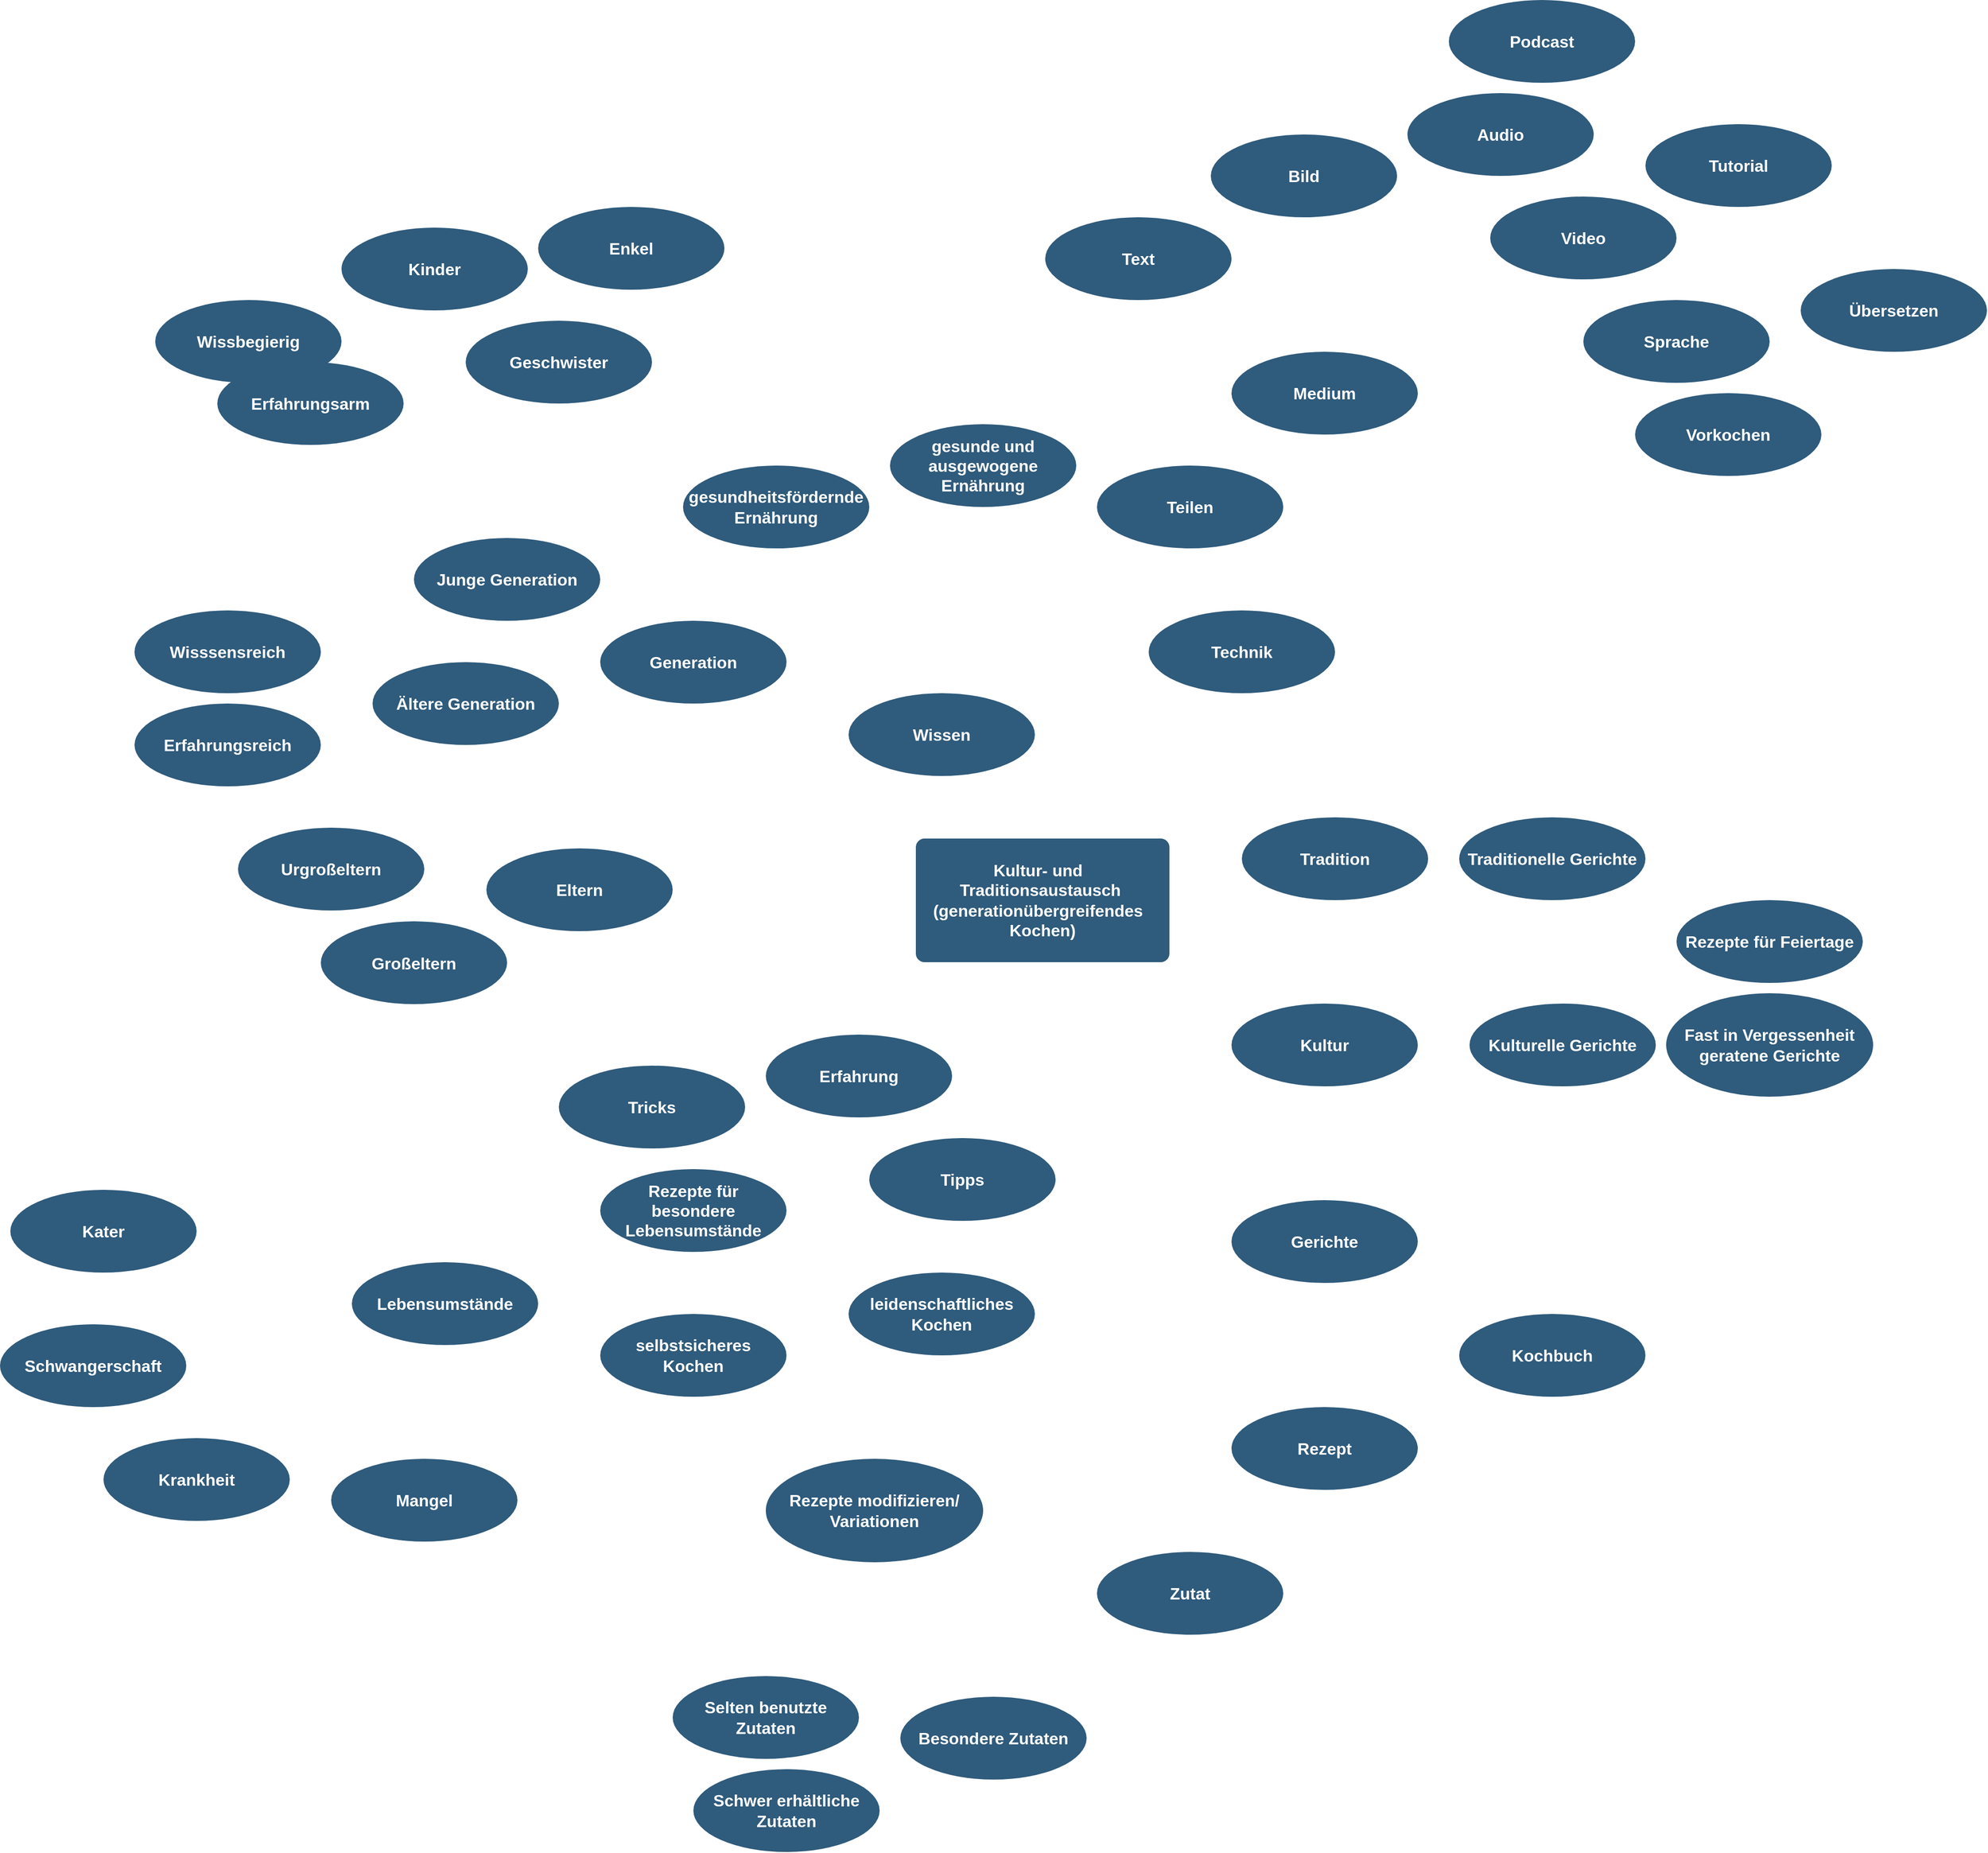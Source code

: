 <mxfile version="13.9.2" type="github">
  <diagram id="6a731a19-8d31-9384-78a2-239565b7b9f0" name="Page-1">
    <mxGraphModel dx="2629" dy="2949" grid="1" gridSize="10" guides="1" tooltips="1" connect="1" arrows="1" fold="1" page="0" pageScale="1" pageWidth="1169" pageHeight="827" background="#ffffff" math="0" shadow="0">
      <root>
        <mxCell id="0" />
        <mxCell id="1" parent="0" />
        <mxCell id="1749" value="&lt;div&gt;Kultur- und&amp;nbsp;&amp;nbsp;&lt;/div&gt;&lt;div&gt;Traditionsaustausch&amp;nbsp;&lt;/div&gt;&lt;div&gt;(generationübergreifendes&amp;nbsp;&amp;nbsp;&lt;/div&gt;&lt;div&gt;Kochen)&lt;/div&gt;" style="rounded=1;whiteSpace=wrap;html=1;shadow=0;labelBackgroundColor=none;strokeColor=none;strokeWidth=3;fillColor=#2F5B7C;fontFamily=Helvetica;fontSize=16;fontColor=#FFFFFF;align=center;fontStyle=1;spacing=5;arcSize=7;perimeterSpacing=2;" parent="1" vertex="1">
          <mxGeometry x="495" y="380.5" width="245" height="119.5" as="geometry" />
        </mxCell>
        <mxCell id="eZMzoH8xPnQWHPTHyq96-1782" value="selbstsicheres Kochen" style="ellipse;whiteSpace=wrap;html=1;rounded=1;shadow=0;fontSize=16;fontColor=#FFFFFF;fontStyle=1;strokeColor=none;strokeWidth=3;fillColor=#2F5B7C;spacing=5;arcSize=7;" vertex="1" parent="1">
          <mxGeometry x="190" y="840" width="180" height="80" as="geometry" />
        </mxCell>
        <mxCell id="eZMzoH8xPnQWHPTHyq96-1784" value="leidenschaftliches Kochen" style="ellipse;whiteSpace=wrap;html=1;rounded=1;shadow=0;fontSize=16;fontColor=#FFFFFF;fontStyle=1;strokeColor=none;strokeWidth=3;fillColor=#2F5B7C;spacing=5;arcSize=7;" vertex="1" parent="1">
          <mxGeometry x="430" y="800" width="180" height="80" as="geometry" />
        </mxCell>
        <mxCell id="eZMzoH8xPnQWHPTHyq96-1785" value="Wissen" style="ellipse;whiteSpace=wrap;html=1;rounded=1;shadow=0;fontSize=16;fontColor=#FFFFFF;fontStyle=1;strokeColor=none;strokeWidth=3;fillColor=#2F5B7C;spacing=5;arcSize=7;" vertex="1" parent="1">
          <mxGeometry x="430" y="240" width="180" height="80" as="geometry" />
        </mxCell>
        <mxCell id="eZMzoH8xPnQWHPTHyq96-1786" value="Tradition" style="ellipse;whiteSpace=wrap;html=1;rounded=1;shadow=0;fontSize=16;fontColor=#FFFFFF;fontStyle=1;strokeColor=none;strokeWidth=3;fillColor=#2F5B7C;spacing=5;arcSize=7;" vertex="1" parent="1">
          <mxGeometry x="810" y="360" width="180" height="80" as="geometry" />
        </mxCell>
        <mxCell id="eZMzoH8xPnQWHPTHyq96-1787" value="Kultur" style="ellipse;whiteSpace=wrap;html=1;rounded=1;shadow=0;fontSize=16;fontColor=#FFFFFF;fontStyle=1;strokeColor=none;strokeWidth=3;fillColor=#2F5B7C;spacing=5;arcSize=7;" vertex="1" parent="1">
          <mxGeometry x="800" y="540" width="180" height="80" as="geometry" />
        </mxCell>
        <mxCell id="eZMzoH8xPnQWHPTHyq96-1788" value="Erfahrung" style="ellipse;whiteSpace=wrap;html=1;rounded=1;shadow=0;fontSize=16;fontColor=#FFFFFF;fontStyle=1;strokeColor=none;strokeWidth=3;fillColor=#2F5B7C;spacing=5;arcSize=7;" vertex="1" parent="1">
          <mxGeometry x="350" y="570" width="180" height="80" as="geometry" />
        </mxCell>
        <mxCell id="eZMzoH8xPnQWHPTHyq96-1789" value="gesunde und ausgewogene Ernährung" style="ellipse;whiteSpace=wrap;html=1;rounded=1;shadow=0;fontSize=16;fontColor=#FFFFFF;fontStyle=1;strokeColor=none;strokeWidth=3;fillColor=#2F5B7C;spacing=5;arcSize=7;" vertex="1" parent="1">
          <mxGeometry x="470" y="-20" width="180" height="80" as="geometry" />
        </mxCell>
        <mxCell id="eZMzoH8xPnQWHPTHyq96-1790" value="gesundheitsfördernde Ernährung" style="ellipse;whiteSpace=wrap;html=1;rounded=1;shadow=0;fontSize=16;fontColor=#FFFFFF;fontStyle=1;strokeColor=none;strokeWidth=3;fillColor=#2F5B7C;spacing=5;arcSize=7;" vertex="1" parent="1">
          <mxGeometry x="270" y="20" width="180" height="80" as="geometry" />
        </mxCell>
        <mxCell id="eZMzoH8xPnQWHPTHyq96-1791" value="Rezepte für Feiertage" style="ellipse;whiteSpace=wrap;html=1;rounded=1;shadow=0;fontSize=16;fontColor=#FFFFFF;fontStyle=1;strokeColor=none;strokeWidth=3;fillColor=#2F5B7C;spacing=5;arcSize=7;" vertex="1" parent="1">
          <mxGeometry x="1230" y="440" width="180" height="80" as="geometry" />
        </mxCell>
        <mxCell id="eZMzoH8xPnQWHPTHyq96-1792" value="Rezepte für besondere Lebensumstände" style="ellipse;whiteSpace=wrap;html=1;rounded=1;shadow=0;fontSize=16;fontColor=#FFFFFF;fontStyle=1;strokeColor=none;strokeWidth=3;fillColor=#2F5B7C;spacing=5;arcSize=7;" vertex="1" parent="1">
          <mxGeometry x="190" y="700" width="180" height="80" as="geometry" />
        </mxCell>
        <mxCell id="eZMzoH8xPnQWHPTHyq96-1793" value="Lebensumstände" style="ellipse;whiteSpace=wrap;html=1;rounded=1;shadow=0;fontSize=16;fontColor=#FFFFFF;fontStyle=1;strokeColor=none;strokeWidth=3;fillColor=#2F5B7C;spacing=5;arcSize=7;" vertex="1" parent="1">
          <mxGeometry x="-50" y="790" width="180" height="80" as="geometry" />
        </mxCell>
        <mxCell id="eZMzoH8xPnQWHPTHyq96-1794" value="Krankheit" style="ellipse;whiteSpace=wrap;html=1;rounded=1;shadow=0;fontSize=16;fontColor=#FFFFFF;fontStyle=1;strokeColor=none;strokeWidth=3;fillColor=#2F5B7C;spacing=5;arcSize=7;" vertex="1" parent="1">
          <mxGeometry x="-290" y="960" width="180" height="80" as="geometry" />
        </mxCell>
        <mxCell id="eZMzoH8xPnQWHPTHyq96-1795" value="Mangel" style="ellipse;whiteSpace=wrap;html=1;rounded=1;shadow=0;fontSize=16;fontColor=#FFFFFF;fontStyle=1;strokeColor=none;strokeWidth=3;fillColor=#2F5B7C;spacing=5;arcSize=7;" vertex="1" parent="1">
          <mxGeometry x="-70" y="980" width="180" height="80" as="geometry" />
        </mxCell>
        <mxCell id="eZMzoH8xPnQWHPTHyq96-1796" value="Schwangerschaft" style="ellipse;whiteSpace=wrap;html=1;rounded=1;shadow=0;fontSize=16;fontColor=#FFFFFF;fontStyle=1;strokeColor=none;strokeWidth=3;fillColor=#2F5B7C;spacing=5;arcSize=7;" vertex="1" parent="1">
          <mxGeometry x="-390" y="850" width="180" height="80" as="geometry" />
        </mxCell>
        <mxCell id="eZMzoH8xPnQWHPTHyq96-1797" value="Kater" style="ellipse;whiteSpace=wrap;html=1;rounded=1;shadow=0;fontSize=16;fontColor=#FFFFFF;fontStyle=1;strokeColor=none;strokeWidth=3;fillColor=#2F5B7C;spacing=5;arcSize=7;" vertex="1" parent="1">
          <mxGeometry x="-380" y="720" width="180" height="80" as="geometry" />
        </mxCell>
        <mxCell id="eZMzoH8xPnQWHPTHyq96-1798" value="Technik" style="ellipse;whiteSpace=wrap;html=1;rounded=1;shadow=0;fontSize=16;fontColor=#FFFFFF;fontStyle=1;strokeColor=none;strokeWidth=3;fillColor=#2F5B7C;spacing=5;arcSize=7;" vertex="1" parent="1">
          <mxGeometry x="720" y="160" width="180" height="80" as="geometry" />
        </mxCell>
        <mxCell id="eZMzoH8xPnQWHPTHyq96-1799" value="Generation" style="ellipse;whiteSpace=wrap;html=1;rounded=1;shadow=0;fontSize=16;fontColor=#FFFFFF;fontStyle=1;strokeColor=none;strokeWidth=3;fillColor=#2F5B7C;spacing=5;arcSize=7;" vertex="1" parent="1">
          <mxGeometry x="190" y="170" width="180" height="80" as="geometry" />
        </mxCell>
        <mxCell id="eZMzoH8xPnQWHPTHyq96-1800" value="Ältere Generation" style="ellipse;whiteSpace=wrap;html=1;rounded=1;shadow=0;fontSize=16;fontColor=#FFFFFF;fontStyle=1;strokeColor=none;strokeWidth=3;fillColor=#2F5B7C;spacing=5;arcSize=7;" vertex="1" parent="1">
          <mxGeometry x="-30" y="210" width="180" height="80" as="geometry" />
        </mxCell>
        <mxCell id="eZMzoH8xPnQWHPTHyq96-1801" value="Junge Generation" style="ellipse;whiteSpace=wrap;html=1;rounded=1;shadow=0;fontSize=16;fontColor=#FFFFFF;fontStyle=1;strokeColor=none;strokeWidth=3;fillColor=#2F5B7C;spacing=5;arcSize=7;" vertex="1" parent="1">
          <mxGeometry x="10" y="90" width="180" height="80" as="geometry" />
        </mxCell>
        <mxCell id="eZMzoH8xPnQWHPTHyq96-1802" value="Wissbegierig" style="ellipse;whiteSpace=wrap;html=1;rounded=1;shadow=0;fontSize=16;fontColor=#FFFFFF;fontStyle=1;strokeColor=none;strokeWidth=3;fillColor=#2F5B7C;spacing=5;arcSize=7;" vertex="1" parent="1">
          <mxGeometry x="-240" y="-140" width="180" height="80" as="geometry" />
        </mxCell>
        <mxCell id="eZMzoH8xPnQWHPTHyq96-1803" value="Erfahrungsarm" style="ellipse;whiteSpace=wrap;html=1;rounded=1;shadow=0;fontSize=16;fontColor=#FFFFFF;fontStyle=1;strokeColor=none;strokeWidth=3;fillColor=#2F5B7C;spacing=5;arcSize=7;" vertex="1" parent="1">
          <mxGeometry x="-180" y="-80" width="180" height="80" as="geometry" />
        </mxCell>
        <mxCell id="eZMzoH8xPnQWHPTHyq96-1804" value="Wisssensreich" style="ellipse;whiteSpace=wrap;html=1;rounded=1;shadow=0;fontSize=16;fontColor=#FFFFFF;fontStyle=1;strokeColor=none;strokeWidth=3;fillColor=#2F5B7C;spacing=5;arcSize=7;" vertex="1" parent="1">
          <mxGeometry x="-260" y="160" width="180" height="80" as="geometry" />
        </mxCell>
        <mxCell id="eZMzoH8xPnQWHPTHyq96-1805" value="Erfahrungsreich" style="ellipse;whiteSpace=wrap;html=1;rounded=1;shadow=0;fontSize=16;fontColor=#FFFFFF;fontStyle=1;strokeColor=none;strokeWidth=3;fillColor=#2F5B7C;spacing=5;arcSize=7;" vertex="1" parent="1">
          <mxGeometry x="-260" y="250" width="180" height="80" as="geometry" />
        </mxCell>
        <mxCell id="eZMzoH8xPnQWHPTHyq96-1806" value="Traditionelle Gerichte" style="ellipse;whiteSpace=wrap;html=1;rounded=1;shadow=0;fontSize=16;fontColor=#FFFFFF;fontStyle=1;strokeColor=none;strokeWidth=3;fillColor=#2F5B7C;spacing=5;arcSize=7;" vertex="1" parent="1">
          <mxGeometry x="1020" y="360" width="180" height="80" as="geometry" />
        </mxCell>
        <mxCell id="eZMzoH8xPnQWHPTHyq96-1807" value="Kulturelle Gerichte" style="ellipse;whiteSpace=wrap;html=1;rounded=1;shadow=0;fontSize=16;fontColor=#FFFFFF;fontStyle=1;strokeColor=none;strokeWidth=3;fillColor=#2F5B7C;spacing=5;arcSize=7;" vertex="1" parent="1">
          <mxGeometry x="1030" y="540" width="180" height="80" as="geometry" />
        </mxCell>
        <mxCell id="eZMzoH8xPnQWHPTHyq96-1808" value="Rezepte modifizieren/&lt;br&gt;Variationen" style="ellipse;whiteSpace=wrap;html=1;rounded=1;shadow=0;fontSize=16;fontColor=#FFFFFF;fontStyle=1;strokeColor=none;strokeWidth=3;fillColor=#2F5B7C;spacing=5;arcSize=7;" vertex="1" parent="1">
          <mxGeometry x="350" y="980" width="210" height="100" as="geometry" />
        </mxCell>
        <mxCell id="eZMzoH8xPnQWHPTHyq96-1809" value="Kinder" style="ellipse;whiteSpace=wrap;html=1;rounded=1;shadow=0;fontSize=16;fontColor=#FFFFFF;fontStyle=1;strokeColor=none;strokeWidth=3;fillColor=#2F5B7C;spacing=5;arcSize=7;" vertex="1" parent="1">
          <mxGeometry x="-60" y="-210" width="180" height="80" as="geometry" />
        </mxCell>
        <mxCell id="eZMzoH8xPnQWHPTHyq96-1811" value="Enkel" style="ellipse;whiteSpace=wrap;html=1;rounded=1;shadow=0;fontSize=16;fontColor=#FFFFFF;fontStyle=1;strokeColor=none;strokeWidth=3;fillColor=#2F5B7C;spacing=5;arcSize=7;" vertex="1" parent="1">
          <mxGeometry x="130" y="-230" width="180" height="80" as="geometry" />
        </mxCell>
        <mxCell id="eZMzoH8xPnQWHPTHyq96-1812" value="Geschwister" style="ellipse;whiteSpace=wrap;html=1;rounded=1;shadow=0;fontSize=16;fontColor=#FFFFFF;fontStyle=1;strokeColor=none;strokeWidth=3;fillColor=#2F5B7C;spacing=5;arcSize=7;" vertex="1" parent="1">
          <mxGeometry x="60" y="-120" width="180" height="80" as="geometry" />
        </mxCell>
        <mxCell id="eZMzoH8xPnQWHPTHyq96-1813" value="Großeltern" style="ellipse;whiteSpace=wrap;html=1;rounded=1;shadow=0;fontSize=16;fontColor=#FFFFFF;fontStyle=1;strokeColor=none;strokeWidth=3;fillColor=#2F5B7C;spacing=5;arcSize=7;" vertex="1" parent="1">
          <mxGeometry x="-80" y="460.5" width="180" height="80" as="geometry" />
        </mxCell>
        <mxCell id="eZMzoH8xPnQWHPTHyq96-1814" value="Eltern" style="ellipse;whiteSpace=wrap;html=1;rounded=1;shadow=0;fontSize=16;fontColor=#FFFFFF;fontStyle=1;strokeColor=none;strokeWidth=3;fillColor=#2F5B7C;spacing=5;arcSize=7;" vertex="1" parent="1">
          <mxGeometry x="80" y="390" width="180" height="80" as="geometry" />
        </mxCell>
        <mxCell id="eZMzoH8xPnQWHPTHyq96-1815" value="Urgroßeltern" style="ellipse;whiteSpace=wrap;html=1;rounded=1;shadow=0;fontSize=16;fontColor=#FFFFFF;fontStyle=1;strokeColor=none;strokeWidth=3;fillColor=#2F5B7C;spacing=5;arcSize=7;" vertex="1" parent="1">
          <mxGeometry x="-160" y="370" width="180" height="80" as="geometry" />
        </mxCell>
        <mxCell id="eZMzoH8xPnQWHPTHyq96-1816" value="Teilen" style="ellipse;whiteSpace=wrap;html=1;rounded=1;shadow=0;fontSize=16;fontColor=#FFFFFF;fontStyle=1;strokeColor=none;strokeWidth=3;fillColor=#2F5B7C;spacing=5;arcSize=7;" vertex="1" parent="1">
          <mxGeometry x="670" y="20" width="180" height="80" as="geometry" />
        </mxCell>
        <mxCell id="eZMzoH8xPnQWHPTHyq96-1818" value="Medium" style="ellipse;whiteSpace=wrap;html=1;rounded=1;shadow=0;fontSize=16;fontColor=#FFFFFF;fontStyle=1;strokeColor=none;strokeWidth=3;fillColor=#2F5B7C;spacing=5;arcSize=7;" vertex="1" parent="1">
          <mxGeometry x="800" y="-90" width="180" height="80" as="geometry" />
        </mxCell>
        <mxCell id="eZMzoH8xPnQWHPTHyq96-1819" value="Bild" style="ellipse;whiteSpace=wrap;html=1;rounded=1;shadow=0;fontSize=16;fontColor=#FFFFFF;fontStyle=1;strokeColor=none;strokeWidth=3;fillColor=#2F5B7C;spacing=5;arcSize=7;" vertex="1" parent="1">
          <mxGeometry x="780" y="-300" width="180" height="80" as="geometry" />
        </mxCell>
        <mxCell id="eZMzoH8xPnQWHPTHyq96-1820" value="Vorkochen" style="ellipse;whiteSpace=wrap;html=1;rounded=1;shadow=0;fontSize=16;fontColor=#FFFFFF;fontStyle=1;strokeColor=none;strokeWidth=3;fillColor=#2F5B7C;spacing=5;arcSize=7;" vertex="1" parent="1">
          <mxGeometry x="1190" y="-50" width="180" height="80" as="geometry" />
        </mxCell>
        <mxCell id="eZMzoH8xPnQWHPTHyq96-1821" value="Video" style="ellipse;whiteSpace=wrap;html=1;rounded=1;shadow=0;fontSize=16;fontColor=#FFFFFF;fontStyle=1;strokeColor=none;strokeWidth=3;fillColor=#2F5B7C;spacing=5;arcSize=7;" vertex="1" parent="1">
          <mxGeometry x="1050" y="-240" width="180" height="80" as="geometry" />
        </mxCell>
        <mxCell id="eZMzoH8xPnQWHPTHyq96-1822" value="Sprache" style="ellipse;whiteSpace=wrap;html=1;rounded=1;shadow=0;fontSize=16;fontColor=#FFFFFF;fontStyle=1;strokeColor=none;strokeWidth=3;fillColor=#2F5B7C;spacing=5;arcSize=7;" vertex="1" parent="1">
          <mxGeometry x="1140" y="-140" width="180" height="80" as="geometry" />
        </mxCell>
        <mxCell id="eZMzoH8xPnQWHPTHyq96-1823" value="Text" style="ellipse;whiteSpace=wrap;html=1;rounded=1;shadow=0;fontSize=16;fontColor=#FFFFFF;fontStyle=1;strokeColor=none;strokeWidth=3;fillColor=#2F5B7C;spacing=5;arcSize=7;" vertex="1" parent="1">
          <mxGeometry x="620" y="-220" width="180" height="80" as="geometry" />
        </mxCell>
        <mxCell id="eZMzoH8xPnQWHPTHyq96-1824" value="Audio" style="ellipse;whiteSpace=wrap;html=1;rounded=1;shadow=0;fontSize=16;fontColor=#FFFFFF;fontStyle=1;strokeColor=none;strokeWidth=3;fillColor=#2F5B7C;spacing=5;arcSize=7;" vertex="1" parent="1">
          <mxGeometry x="970" y="-340" width="180" height="80" as="geometry" />
        </mxCell>
        <mxCell id="eZMzoH8xPnQWHPTHyq96-1825" value="Tutorial" style="ellipse;whiteSpace=wrap;html=1;rounded=1;shadow=0;fontSize=16;fontColor=#FFFFFF;fontStyle=1;strokeColor=none;strokeWidth=3;fillColor=#2F5B7C;spacing=5;arcSize=7;" vertex="1" parent="1">
          <mxGeometry x="1200" y="-310" width="180" height="80" as="geometry" />
        </mxCell>
        <mxCell id="eZMzoH8xPnQWHPTHyq96-1826" value="Podcast" style="ellipse;whiteSpace=wrap;html=1;rounded=1;shadow=0;fontSize=16;fontColor=#FFFFFF;fontStyle=1;strokeColor=none;strokeWidth=3;fillColor=#2F5B7C;spacing=5;arcSize=7;" vertex="1" parent="1">
          <mxGeometry x="1010" y="-430" width="180" height="80" as="geometry" />
        </mxCell>
        <mxCell id="eZMzoH8xPnQWHPTHyq96-1827" value="Übersetzen" style="ellipse;whiteSpace=wrap;html=1;rounded=1;shadow=0;fontSize=16;fontColor=#FFFFFF;fontStyle=1;strokeColor=none;strokeWidth=3;fillColor=#2F5B7C;spacing=5;arcSize=7;" vertex="1" parent="1">
          <mxGeometry x="1350" y="-170" width="180" height="80" as="geometry" />
        </mxCell>
        <mxCell id="eZMzoH8xPnQWHPTHyq96-1828" value="Tipps" style="ellipse;whiteSpace=wrap;html=1;rounded=1;shadow=0;fontSize=16;fontColor=#FFFFFF;fontStyle=1;strokeColor=none;strokeWidth=3;fillColor=#2F5B7C;spacing=5;arcSize=7;" vertex="1" parent="1">
          <mxGeometry x="450" y="670" width="180" height="80" as="geometry" />
        </mxCell>
        <mxCell id="eZMzoH8xPnQWHPTHyq96-1829" value="Tricks" style="ellipse;whiteSpace=wrap;html=1;rounded=1;shadow=0;fontSize=16;fontColor=#FFFFFF;fontStyle=1;strokeColor=none;strokeWidth=3;fillColor=#2F5B7C;spacing=5;arcSize=7;" vertex="1" parent="1">
          <mxGeometry x="150" y="600" width="180" height="80" as="geometry" />
        </mxCell>
        <mxCell id="eZMzoH8xPnQWHPTHyq96-1830" value="Fast in Vergessenheit geratene Gerichte" style="ellipse;whiteSpace=wrap;html=1;rounded=1;shadow=0;fontSize=16;fontColor=#FFFFFF;fontStyle=1;strokeColor=none;strokeWidth=3;fillColor=#2F5B7C;spacing=5;arcSize=7;" vertex="1" parent="1">
          <mxGeometry x="1220" y="530" width="200" height="100" as="geometry" />
        </mxCell>
        <mxCell id="eZMzoH8xPnQWHPTHyq96-1831" value="Gerichte" style="ellipse;whiteSpace=wrap;html=1;rounded=1;shadow=0;fontSize=16;fontColor=#FFFFFF;fontStyle=1;strokeColor=none;strokeWidth=3;fillColor=#2F5B7C;spacing=5;arcSize=7;" vertex="1" parent="1">
          <mxGeometry x="800" y="730" width="180" height="80" as="geometry" />
        </mxCell>
        <mxCell id="eZMzoH8xPnQWHPTHyq96-1832" value="Zutat" style="ellipse;whiteSpace=wrap;html=1;rounded=1;shadow=0;fontSize=16;fontColor=#FFFFFF;fontStyle=1;strokeColor=none;strokeWidth=3;fillColor=#2F5B7C;spacing=5;arcSize=7;" vertex="1" parent="1">
          <mxGeometry x="670" y="1070" width="180" height="80" as="geometry" />
        </mxCell>
        <mxCell id="eZMzoH8xPnQWHPTHyq96-1833" value="Kochbuch" style="ellipse;whiteSpace=wrap;html=1;rounded=1;shadow=0;fontSize=16;fontColor=#FFFFFF;fontStyle=1;strokeColor=none;strokeWidth=3;fillColor=#2F5B7C;spacing=5;arcSize=7;" vertex="1" parent="1">
          <mxGeometry x="1020" y="840" width="180" height="80" as="geometry" />
        </mxCell>
        <mxCell id="eZMzoH8xPnQWHPTHyq96-1834" value="Rezept" style="ellipse;whiteSpace=wrap;html=1;rounded=1;shadow=0;fontSize=16;fontColor=#FFFFFF;fontStyle=1;strokeColor=none;strokeWidth=3;fillColor=#2F5B7C;spacing=5;arcSize=7;" vertex="1" parent="1">
          <mxGeometry x="800" y="930" width="180" height="80" as="geometry" />
        </mxCell>
        <mxCell id="eZMzoH8xPnQWHPTHyq96-1835" value="Besondere Zutaten" style="ellipse;whiteSpace=wrap;html=1;rounded=1;shadow=0;fontSize=16;fontColor=#FFFFFF;fontStyle=1;strokeColor=none;strokeWidth=3;fillColor=#2F5B7C;spacing=5;arcSize=7;" vertex="1" parent="1">
          <mxGeometry x="480" y="1210" width="180" height="80" as="geometry" />
        </mxCell>
        <mxCell id="eZMzoH8xPnQWHPTHyq96-1836" value="Selten benutzte&lt;br&gt;Zutaten" style="ellipse;whiteSpace=wrap;html=1;rounded=1;shadow=0;fontSize=16;fontColor=#FFFFFF;fontStyle=1;strokeColor=none;strokeWidth=3;fillColor=#2F5B7C;spacing=5;arcSize=7;" vertex="1" parent="1">
          <mxGeometry x="260" y="1190" width="180" height="80" as="geometry" />
        </mxCell>
        <mxCell id="eZMzoH8xPnQWHPTHyq96-1837" value="Schwer erhältliche Zutaten" style="ellipse;whiteSpace=wrap;html=1;rounded=1;shadow=0;fontSize=16;fontColor=#FFFFFF;fontStyle=1;strokeColor=none;strokeWidth=3;fillColor=#2F5B7C;spacing=5;arcSize=7;" vertex="1" parent="1">
          <mxGeometry x="280" y="1280" width="180" height="80" as="geometry" />
        </mxCell>
      </root>
    </mxGraphModel>
  </diagram>
</mxfile>

